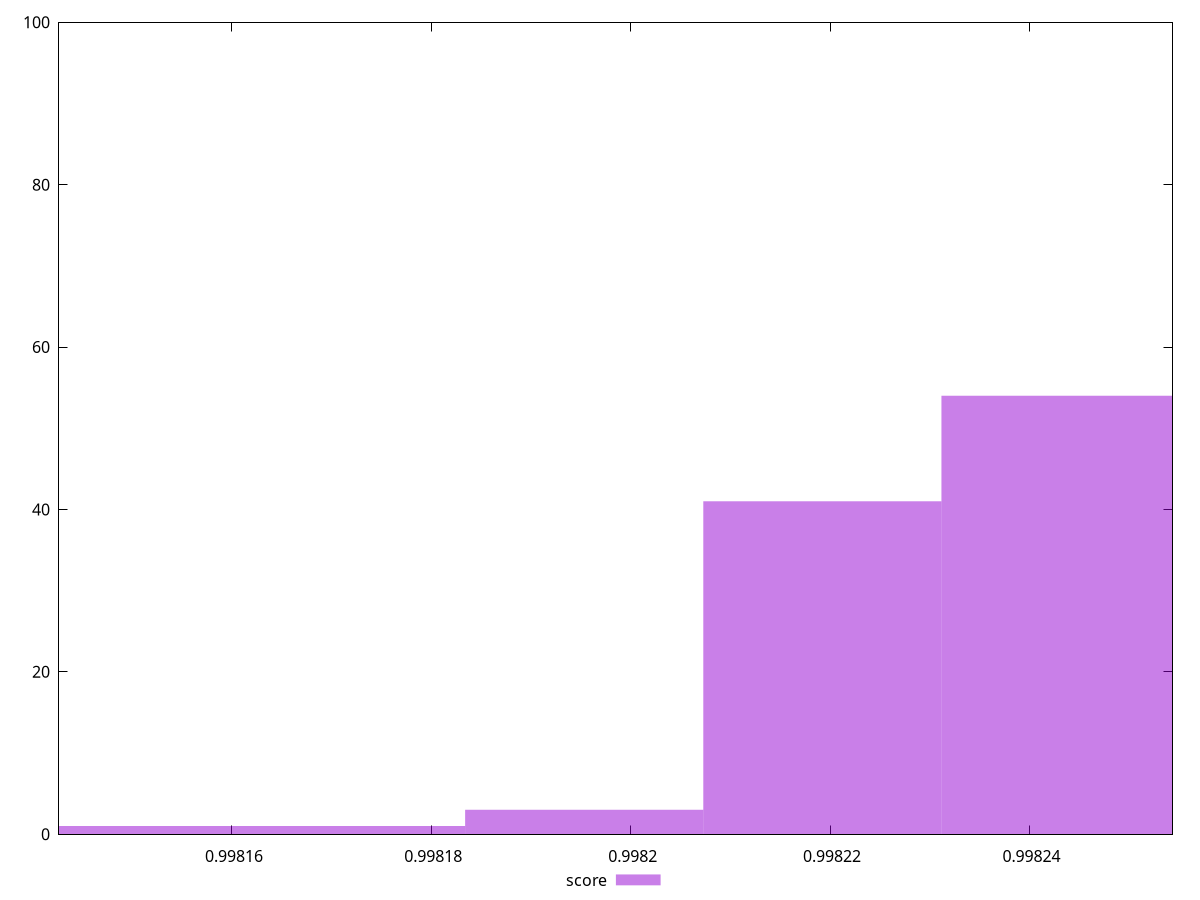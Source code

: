 reset

$score <<EOF
0.9982431221053113 54
0.9982192326896672 41
0.998195343274023 3
0.9981714538583789 1
0.9981475644427349 1
EOF

set key outside below
set boxwidth 0.000023889415644122705
set xrange [0.9981426585354668:0.9982543546626861]
set yrange [0:100]
set style fill transparent solid 0.5 noborder
set terminal svg size 640, 490 enhanced background rgb 'white'
set output "report_00007_2020-12-11T15:55:29.892Z/first-cpu-idle/samples/pages+cached+noexternal+nofonts+nosvg+noimg+nocss/score/histogram.svg"

plot $score title "score" with boxes

reset
